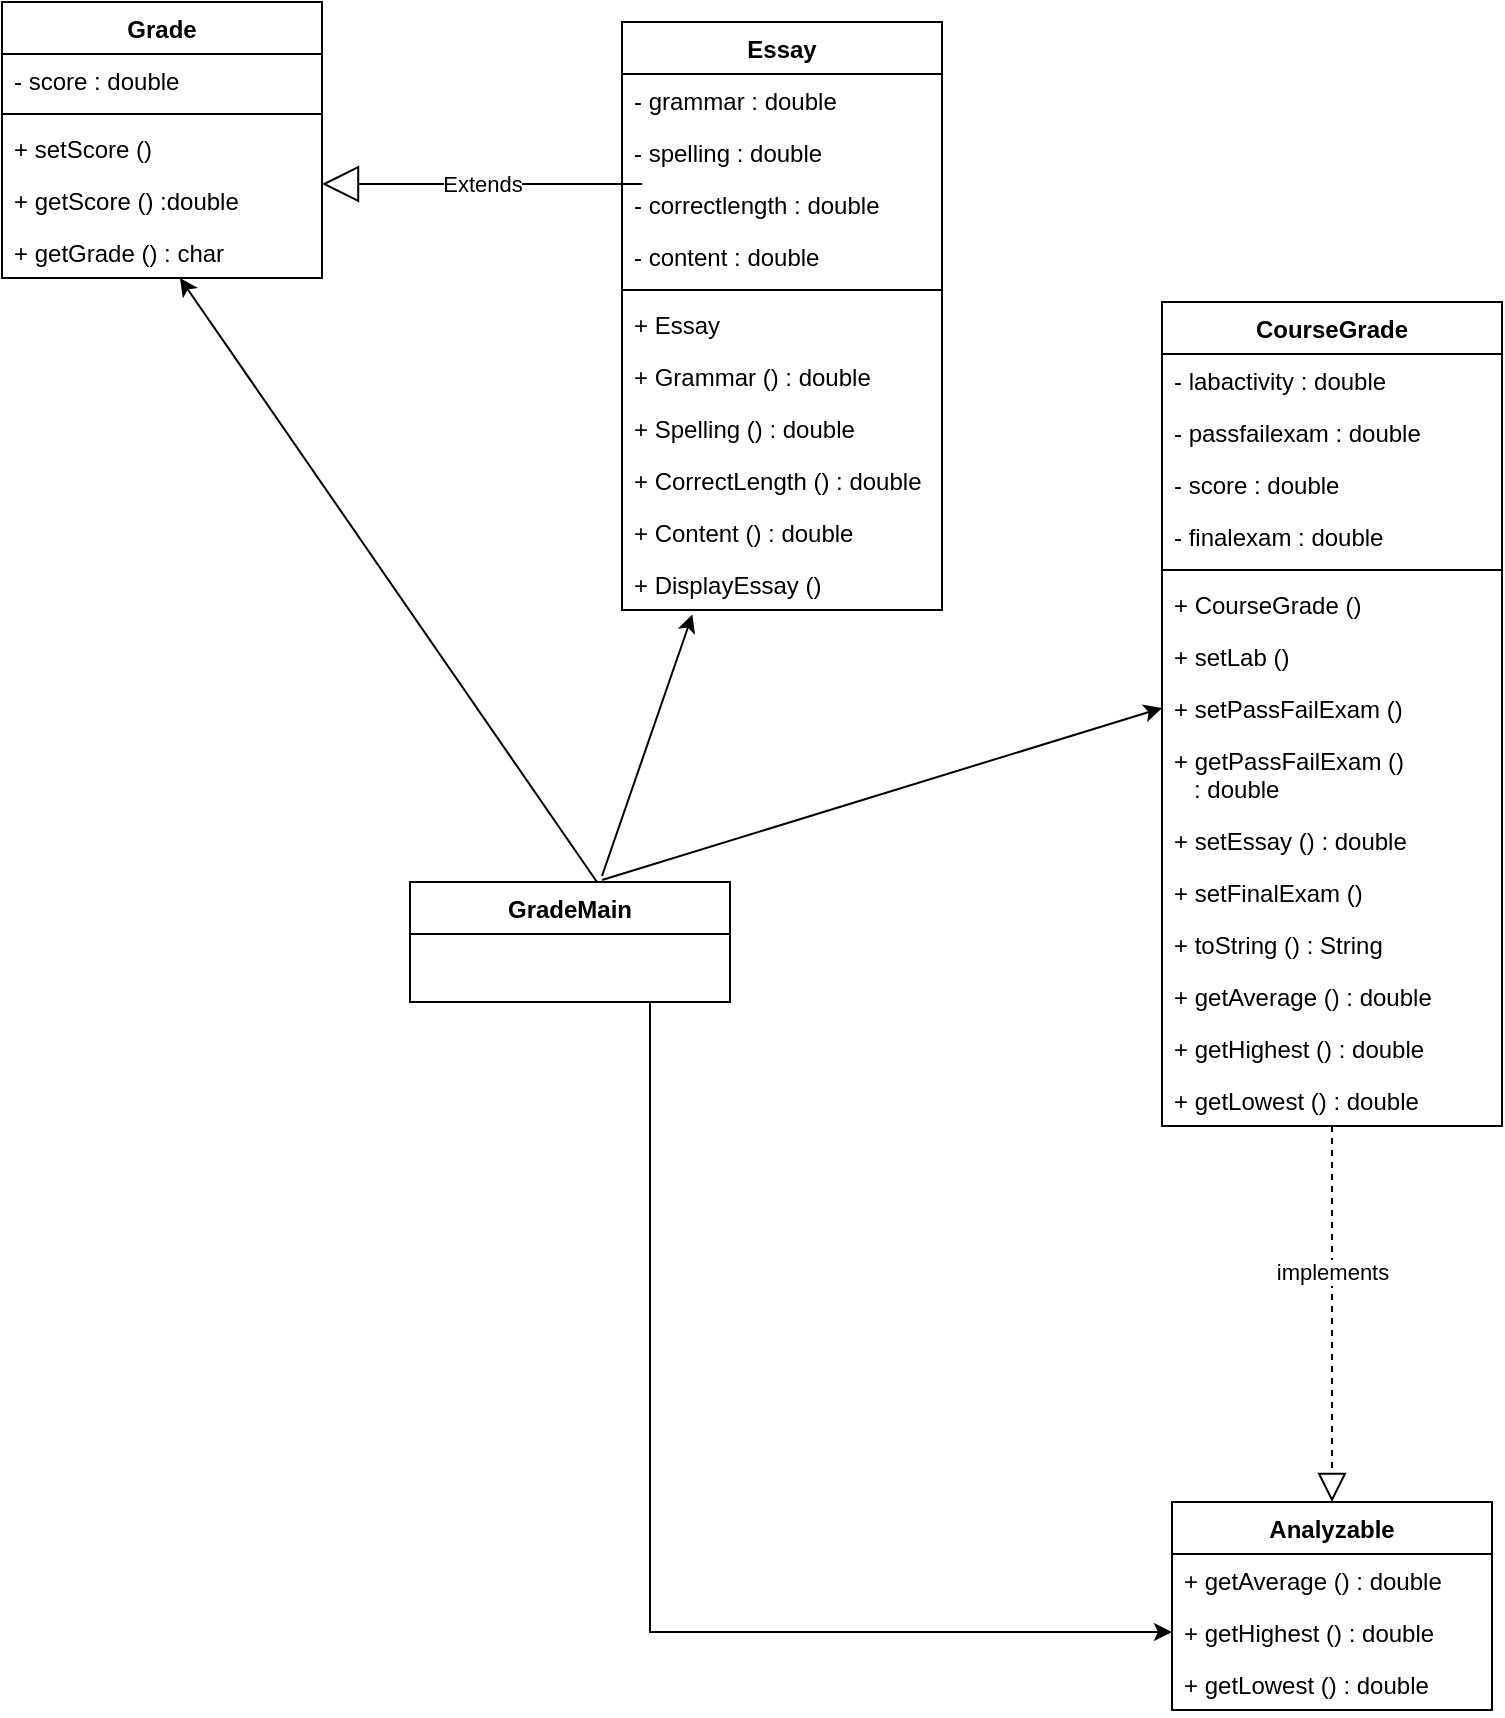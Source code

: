 <mxfile version="13.10.4" type="github">
  <diagram id="C5RBs43oDa-KdzZeNtuy" name="Page-1">
    <mxGraphModel dx="2483" dy="985" grid="1" gridSize="10" guides="1" tooltips="1" connect="1" arrows="1" fold="1" page="1" pageScale="1" pageWidth="827" pageHeight="1169" math="0" shadow="0">
      <root>
        <mxCell id="WIyWlLk6GJQsqaUBKTNV-0" />
        <mxCell id="WIyWlLk6GJQsqaUBKTNV-1" parent="WIyWlLk6GJQsqaUBKTNV-0" />
        <mxCell id="63ywI9TR2KwuFok0s2s4-0" value="Grade" style="swimlane;fontStyle=1;align=center;verticalAlign=top;childLayout=stackLayout;horizontal=1;startSize=26;horizontalStack=0;resizeParent=1;resizeParentMax=0;resizeLast=0;collapsible=1;marginBottom=0;" vertex="1" parent="WIyWlLk6GJQsqaUBKTNV-1">
          <mxGeometry x="50" y="70" width="160" height="138" as="geometry" />
        </mxCell>
        <mxCell id="63ywI9TR2KwuFok0s2s4-1" value="- score : double" style="text;strokeColor=none;fillColor=none;align=left;verticalAlign=top;spacingLeft=4;spacingRight=4;overflow=hidden;rotatable=0;points=[[0,0.5],[1,0.5]];portConstraint=eastwest;" vertex="1" parent="63ywI9TR2KwuFok0s2s4-0">
          <mxGeometry y="26" width="160" height="26" as="geometry" />
        </mxCell>
        <mxCell id="63ywI9TR2KwuFok0s2s4-2" value="" style="line;strokeWidth=1;fillColor=none;align=left;verticalAlign=middle;spacingTop=-1;spacingLeft=3;spacingRight=3;rotatable=0;labelPosition=right;points=[];portConstraint=eastwest;" vertex="1" parent="63ywI9TR2KwuFok0s2s4-0">
          <mxGeometry y="52" width="160" height="8" as="geometry" />
        </mxCell>
        <mxCell id="63ywI9TR2KwuFok0s2s4-6" value="+ setScore () " style="text;strokeColor=none;fillColor=none;align=left;verticalAlign=top;spacingLeft=4;spacingRight=4;overflow=hidden;rotatable=0;points=[[0,0.5],[1,0.5]];portConstraint=eastwest;" vertex="1" parent="63ywI9TR2KwuFok0s2s4-0">
          <mxGeometry y="60" width="160" height="26" as="geometry" />
        </mxCell>
        <mxCell id="63ywI9TR2KwuFok0s2s4-7" value="+ getScore () :double" style="text;strokeColor=none;fillColor=none;align=left;verticalAlign=top;spacingLeft=4;spacingRight=4;overflow=hidden;rotatable=0;points=[[0,0.5],[1,0.5]];portConstraint=eastwest;" vertex="1" parent="63ywI9TR2KwuFok0s2s4-0">
          <mxGeometry y="86" width="160" height="26" as="geometry" />
        </mxCell>
        <mxCell id="63ywI9TR2KwuFok0s2s4-8" value="+ getGrade () : char" style="text;strokeColor=none;fillColor=none;align=left;verticalAlign=top;spacingLeft=4;spacingRight=4;overflow=hidden;rotatable=0;points=[[0,0.5],[1,0.5]];portConstraint=eastwest;" vertex="1" parent="63ywI9TR2KwuFok0s2s4-0">
          <mxGeometry y="112" width="160" height="26" as="geometry" />
        </mxCell>
        <mxCell id="63ywI9TR2KwuFok0s2s4-15" value="Essay" style="swimlane;fontStyle=1;align=center;verticalAlign=top;childLayout=stackLayout;horizontal=1;startSize=26;horizontalStack=0;resizeParent=1;resizeParentMax=0;resizeLast=0;collapsible=1;marginBottom=0;" vertex="1" parent="WIyWlLk6GJQsqaUBKTNV-1">
          <mxGeometry x="360" y="80" width="160" height="294" as="geometry" />
        </mxCell>
        <mxCell id="63ywI9TR2KwuFok0s2s4-16" value="- grammar : double" style="text;strokeColor=none;fillColor=none;align=left;verticalAlign=top;spacingLeft=4;spacingRight=4;overflow=hidden;rotatable=0;points=[[0,0.5],[1,0.5]];portConstraint=eastwest;" vertex="1" parent="63ywI9TR2KwuFok0s2s4-15">
          <mxGeometry y="26" width="160" height="26" as="geometry" />
        </mxCell>
        <mxCell id="63ywI9TR2KwuFok0s2s4-18" value="- spelling : double" style="text;strokeColor=none;fillColor=none;align=left;verticalAlign=top;spacingLeft=4;spacingRight=4;overflow=hidden;rotatable=0;points=[[0,0.5],[1,0.5]];portConstraint=eastwest;" vertex="1" parent="63ywI9TR2KwuFok0s2s4-15">
          <mxGeometry y="52" width="160" height="26" as="geometry" />
        </mxCell>
        <mxCell id="63ywI9TR2KwuFok0s2s4-51" value="- correctlength : double" style="text;strokeColor=none;fillColor=none;align=left;verticalAlign=top;spacingLeft=4;spacingRight=4;overflow=hidden;rotatable=0;points=[[0,0.5],[1,0.5]];portConstraint=eastwest;" vertex="1" parent="63ywI9TR2KwuFok0s2s4-15">
          <mxGeometry y="78" width="160" height="26" as="geometry" />
        </mxCell>
        <mxCell id="63ywI9TR2KwuFok0s2s4-50" value="- content : double" style="text;strokeColor=none;fillColor=none;align=left;verticalAlign=top;spacingLeft=4;spacingRight=4;overflow=hidden;rotatable=0;points=[[0,0.5],[1,0.5]];portConstraint=eastwest;" vertex="1" parent="63ywI9TR2KwuFok0s2s4-15">
          <mxGeometry y="104" width="160" height="26" as="geometry" />
        </mxCell>
        <mxCell id="63ywI9TR2KwuFok0s2s4-17" value="" style="line;strokeWidth=1;fillColor=none;align=left;verticalAlign=middle;spacingTop=-1;spacingLeft=3;spacingRight=3;rotatable=0;labelPosition=right;points=[];portConstraint=eastwest;" vertex="1" parent="63ywI9TR2KwuFok0s2s4-15">
          <mxGeometry y="130" width="160" height="8" as="geometry" />
        </mxCell>
        <mxCell id="63ywI9TR2KwuFok0s2s4-19" value="+ Essay" style="text;strokeColor=none;fillColor=none;align=left;verticalAlign=top;spacingLeft=4;spacingRight=4;overflow=hidden;rotatable=0;points=[[0,0.5],[1,0.5]];portConstraint=eastwest;" vertex="1" parent="63ywI9TR2KwuFok0s2s4-15">
          <mxGeometry y="138" width="160" height="26" as="geometry" />
        </mxCell>
        <mxCell id="63ywI9TR2KwuFok0s2s4-20" value="+ Grammar () : double" style="text;strokeColor=none;fillColor=none;align=left;verticalAlign=top;spacingLeft=4;spacingRight=4;overflow=hidden;rotatable=0;points=[[0,0.5],[1,0.5]];portConstraint=eastwest;" vertex="1" parent="63ywI9TR2KwuFok0s2s4-15">
          <mxGeometry y="164" width="160" height="26" as="geometry" />
        </mxCell>
        <mxCell id="63ywI9TR2KwuFok0s2s4-21" value="+ Spelling () : double" style="text;strokeColor=none;fillColor=none;align=left;verticalAlign=top;spacingLeft=4;spacingRight=4;overflow=hidden;rotatable=0;points=[[0,0.5],[1,0.5]];portConstraint=eastwest;" vertex="1" parent="63ywI9TR2KwuFok0s2s4-15">
          <mxGeometry y="190" width="160" height="26" as="geometry" />
        </mxCell>
        <mxCell id="63ywI9TR2KwuFok0s2s4-52" value="+ CorrectLength () : double" style="text;strokeColor=none;fillColor=none;align=left;verticalAlign=top;spacingLeft=4;spacingRight=4;overflow=hidden;rotatable=0;points=[[0,0.5],[1,0.5]];portConstraint=eastwest;" vertex="1" parent="63ywI9TR2KwuFok0s2s4-15">
          <mxGeometry y="216" width="160" height="26" as="geometry" />
        </mxCell>
        <mxCell id="63ywI9TR2KwuFok0s2s4-53" value="+ Content () : double" style="text;strokeColor=none;fillColor=none;align=left;verticalAlign=top;spacingLeft=4;spacingRight=4;overflow=hidden;rotatable=0;points=[[0,0.5],[1,0.5]];portConstraint=eastwest;" vertex="1" parent="63ywI9TR2KwuFok0s2s4-15">
          <mxGeometry y="242" width="160" height="26" as="geometry" />
        </mxCell>
        <mxCell id="63ywI9TR2KwuFok0s2s4-54" value="+ DisplayEssay ()" style="text;strokeColor=none;fillColor=none;align=left;verticalAlign=top;spacingLeft=4;spacingRight=4;overflow=hidden;rotatable=0;points=[[0,0.5],[1,0.5]];portConstraint=eastwest;" vertex="1" parent="63ywI9TR2KwuFok0s2s4-15">
          <mxGeometry y="268" width="160" height="26" as="geometry" />
        </mxCell>
        <mxCell id="63ywI9TR2KwuFok0s2s4-25" value="Extends" style="endArrow=block;endSize=16;endFill=0;html=1;entryX=1;entryY=0.5;entryDx=0;entryDy=0;exitX=0.063;exitY=0.115;exitDx=0;exitDy=0;exitPerimeter=0;" edge="1" parent="WIyWlLk6GJQsqaUBKTNV-1" source="63ywI9TR2KwuFok0s2s4-51">
          <mxGeometry width="160" relative="1" as="geometry">
            <mxPoint x="350" y="160" as="sourcePoint" />
            <mxPoint x="210" y="161" as="targetPoint" />
          </mxGeometry>
        </mxCell>
        <mxCell id="63ywI9TR2KwuFok0s2s4-26" value="CourseGrade" style="swimlane;fontStyle=1;align=center;verticalAlign=top;childLayout=stackLayout;horizontal=1;startSize=26;horizontalStack=0;resizeParent=1;resizeParentMax=0;resizeLast=0;collapsible=1;marginBottom=0;" vertex="1" parent="WIyWlLk6GJQsqaUBKTNV-1">
          <mxGeometry x="630" y="220" width="170" height="412" as="geometry" />
        </mxCell>
        <mxCell id="63ywI9TR2KwuFok0s2s4-27" value="- labactivity : double" style="text;strokeColor=none;fillColor=none;align=left;verticalAlign=top;spacingLeft=4;spacingRight=4;overflow=hidden;rotatable=0;points=[[0,0.5],[1,0.5]];portConstraint=eastwest;" vertex="1" parent="63ywI9TR2KwuFok0s2s4-26">
          <mxGeometry y="26" width="170" height="26" as="geometry" />
        </mxCell>
        <mxCell id="63ywI9TR2KwuFok0s2s4-29" value="- passfailexam : double" style="text;strokeColor=none;fillColor=none;align=left;verticalAlign=top;spacingLeft=4;spacingRight=4;overflow=hidden;rotatable=0;points=[[0,0.5],[1,0.5]];portConstraint=eastwest;" vertex="1" parent="63ywI9TR2KwuFok0s2s4-26">
          <mxGeometry y="52" width="170" height="26" as="geometry" />
        </mxCell>
        <mxCell id="63ywI9TR2KwuFok0s2s4-30" value="- score : double" style="text;strokeColor=none;fillColor=none;align=left;verticalAlign=top;spacingLeft=4;spacingRight=4;overflow=hidden;rotatable=0;points=[[0,0.5],[1,0.5]];portConstraint=eastwest;" vertex="1" parent="63ywI9TR2KwuFok0s2s4-26">
          <mxGeometry y="78" width="170" height="26" as="geometry" />
        </mxCell>
        <mxCell id="63ywI9TR2KwuFok0s2s4-55" value="- finalexam : double" style="text;strokeColor=none;fillColor=none;align=left;verticalAlign=top;spacingLeft=4;spacingRight=4;overflow=hidden;rotatable=0;points=[[0,0.5],[1,0.5]];portConstraint=eastwest;" vertex="1" parent="63ywI9TR2KwuFok0s2s4-26">
          <mxGeometry y="104" width="170" height="26" as="geometry" />
        </mxCell>
        <mxCell id="63ywI9TR2KwuFok0s2s4-28" value="" style="line;strokeWidth=1;fillColor=none;align=left;verticalAlign=middle;spacingTop=-1;spacingLeft=3;spacingRight=3;rotatable=0;labelPosition=right;points=[];portConstraint=eastwest;" vertex="1" parent="63ywI9TR2KwuFok0s2s4-26">
          <mxGeometry y="130" width="170" height="8" as="geometry" />
        </mxCell>
        <mxCell id="63ywI9TR2KwuFok0s2s4-31" value="+ CourseGrade ()" style="text;strokeColor=none;fillColor=none;align=left;verticalAlign=top;spacingLeft=4;spacingRight=4;overflow=hidden;rotatable=0;points=[[0,0.5],[1,0.5]];portConstraint=eastwest;" vertex="1" parent="63ywI9TR2KwuFok0s2s4-26">
          <mxGeometry y="138" width="170" height="26" as="geometry" />
        </mxCell>
        <mxCell id="63ywI9TR2KwuFok0s2s4-62" value="+ setLab ()" style="text;strokeColor=none;fillColor=none;align=left;verticalAlign=top;spacingLeft=4;spacingRight=4;overflow=hidden;rotatable=0;points=[[0,0.5],[1,0.5]];portConstraint=eastwest;" vertex="1" parent="63ywI9TR2KwuFok0s2s4-26">
          <mxGeometry y="164" width="170" height="26" as="geometry" />
        </mxCell>
        <mxCell id="63ywI9TR2KwuFok0s2s4-32" value="+ setPassFailExam ()" style="text;strokeColor=none;fillColor=none;align=left;verticalAlign=top;spacingLeft=4;spacingRight=4;overflow=hidden;rotatable=0;points=[[0,0.5],[1,0.5]];portConstraint=eastwest;" vertex="1" parent="63ywI9TR2KwuFok0s2s4-26">
          <mxGeometry y="190" width="170" height="26" as="geometry" />
        </mxCell>
        <mxCell id="63ywI9TR2KwuFok0s2s4-33" value="+ getPassFailExam () &#xa;   : double" style="text;strokeColor=none;fillColor=none;align=left;verticalAlign=top;spacingLeft=4;spacingRight=4;overflow=hidden;rotatable=0;points=[[0,0.5],[1,0.5]];portConstraint=eastwest;" vertex="1" parent="63ywI9TR2KwuFok0s2s4-26">
          <mxGeometry y="216" width="170" height="40" as="geometry" />
        </mxCell>
        <mxCell id="63ywI9TR2KwuFok0s2s4-56" value="+ setEssay () : double" style="text;strokeColor=none;fillColor=none;align=left;verticalAlign=top;spacingLeft=4;spacingRight=4;overflow=hidden;rotatable=0;points=[[0,0.5],[1,0.5]];portConstraint=eastwest;" vertex="1" parent="63ywI9TR2KwuFok0s2s4-26">
          <mxGeometry y="256" width="170" height="26" as="geometry" />
        </mxCell>
        <mxCell id="63ywI9TR2KwuFok0s2s4-57" value="+ setFinalExam ()" style="text;strokeColor=none;fillColor=none;align=left;verticalAlign=top;spacingLeft=4;spacingRight=4;overflow=hidden;rotatable=0;points=[[0,0.5],[1,0.5]];portConstraint=eastwest;" vertex="1" parent="63ywI9TR2KwuFok0s2s4-26">
          <mxGeometry y="282" width="170" height="26" as="geometry" />
        </mxCell>
        <mxCell id="63ywI9TR2KwuFok0s2s4-58" value="+ toString () : String" style="text;strokeColor=none;fillColor=none;align=left;verticalAlign=top;spacingLeft=4;spacingRight=4;overflow=hidden;rotatable=0;points=[[0,0.5],[1,0.5]];portConstraint=eastwest;" vertex="1" parent="63ywI9TR2KwuFok0s2s4-26">
          <mxGeometry y="308" width="170" height="26" as="geometry" />
        </mxCell>
        <mxCell id="63ywI9TR2KwuFok0s2s4-59" value="+ getAverage () : double" style="text;strokeColor=none;fillColor=none;align=left;verticalAlign=top;spacingLeft=4;spacingRight=4;overflow=hidden;rotatable=0;points=[[0,0.5],[1,0.5]];portConstraint=eastwest;" vertex="1" parent="63ywI9TR2KwuFok0s2s4-26">
          <mxGeometry y="334" width="170" height="26" as="geometry" />
        </mxCell>
        <mxCell id="63ywI9TR2KwuFok0s2s4-60" value="+ getHighest () : double" style="text;strokeColor=none;fillColor=none;align=left;verticalAlign=top;spacingLeft=4;spacingRight=4;overflow=hidden;rotatable=0;points=[[0,0.5],[1,0.5]];portConstraint=eastwest;" vertex="1" parent="63ywI9TR2KwuFok0s2s4-26">
          <mxGeometry y="360" width="170" height="26" as="geometry" />
        </mxCell>
        <mxCell id="63ywI9TR2KwuFok0s2s4-64" value="+ getLowest () : double" style="text;strokeColor=none;fillColor=none;align=left;verticalAlign=top;spacingLeft=4;spacingRight=4;overflow=hidden;rotatable=0;points=[[0,0.5],[1,0.5]];portConstraint=eastwest;" vertex="1" parent="63ywI9TR2KwuFok0s2s4-26">
          <mxGeometry y="386" width="170" height="26" as="geometry" />
        </mxCell>
        <mxCell id="63ywI9TR2KwuFok0s2s4-39" value="" style="endArrow=classic;html=1;exitX=0.587;exitY=0.01;exitDx=0;exitDy=0;exitPerimeter=0;" edge="1" parent="WIyWlLk6GJQsqaUBKTNV-1" source="63ywI9TR2KwuFok0s2s4-46" target="63ywI9TR2KwuFok0s2s4-8">
          <mxGeometry width="50" height="50" relative="1" as="geometry">
            <mxPoint x="350" y="505" as="sourcePoint" />
            <mxPoint x="169.2" y="259.792" as="targetPoint" />
          </mxGeometry>
        </mxCell>
        <mxCell id="63ywI9TR2KwuFok0s2s4-40" value="" style="endArrow=classic;html=1;entryX=0.22;entryY=1.085;entryDx=0;entryDy=0;entryPerimeter=0;" edge="1" parent="WIyWlLk6GJQsqaUBKTNV-1" target="63ywI9TR2KwuFok0s2s4-54">
          <mxGeometry width="50" height="50" relative="1" as="geometry">
            <mxPoint x="350" y="507" as="sourcePoint" />
            <mxPoint x="180" y="330" as="targetPoint" />
          </mxGeometry>
        </mxCell>
        <mxCell id="63ywI9TR2KwuFok0s2s4-41" value="" style="endArrow=classic;html=1;entryX=0;entryY=0.5;entryDx=0;entryDy=0;" edge="1" parent="WIyWlLk6GJQsqaUBKTNV-1" target="63ywI9TR2KwuFok0s2s4-32">
          <mxGeometry width="50" height="50" relative="1" as="geometry">
            <mxPoint x="350" y="509" as="sourcePoint" />
            <mxPoint x="450" y="270" as="targetPoint" />
          </mxGeometry>
        </mxCell>
        <mxCell id="63ywI9TR2KwuFok0s2s4-73" style="edgeStyle=orthogonalEdgeStyle;rounded=0;orthogonalLoop=1;jettySize=auto;html=1;exitX=0.75;exitY=1;exitDx=0;exitDy=0;entryX=0;entryY=0.5;entryDx=0;entryDy=0;" edge="1" parent="WIyWlLk6GJQsqaUBKTNV-1" source="63ywI9TR2KwuFok0s2s4-46" target="63ywI9TR2KwuFok0s2s4-68">
          <mxGeometry relative="1" as="geometry" />
        </mxCell>
        <mxCell id="63ywI9TR2KwuFok0s2s4-46" value="GradeMain" style="swimlane;fontStyle=1;align=center;verticalAlign=top;childLayout=stackLayout;horizontal=1;startSize=26;horizontalStack=0;resizeParent=1;resizeParentMax=0;resizeLast=0;collapsible=1;marginBottom=0;strokeColor=#000000;fillColor=#FFFFFF;" vertex="1" parent="WIyWlLk6GJQsqaUBKTNV-1">
          <mxGeometry x="254" y="510" width="160" height="60" as="geometry" />
        </mxCell>
        <mxCell id="63ywI9TR2KwuFok0s2s4-65" value="Analyzable" style="swimlane;fontStyle=1;align=center;verticalAlign=top;childLayout=stackLayout;horizontal=1;startSize=26;horizontalStack=0;resizeParent=1;resizeParentMax=0;resizeLast=0;collapsible=1;marginBottom=0;strokeColor=#000000;fillColor=#FFFFFF;" vertex="1" parent="WIyWlLk6GJQsqaUBKTNV-1">
          <mxGeometry x="635" y="820" width="160" height="104" as="geometry" />
        </mxCell>
        <mxCell id="63ywI9TR2KwuFok0s2s4-66" value="+ getAverage () : double" style="text;strokeColor=none;fillColor=none;align=left;verticalAlign=top;spacingLeft=4;spacingRight=4;overflow=hidden;rotatable=0;points=[[0,0.5],[1,0.5]];portConstraint=eastwest;" vertex="1" parent="63ywI9TR2KwuFok0s2s4-65">
          <mxGeometry y="26" width="160" height="26" as="geometry" />
        </mxCell>
        <mxCell id="63ywI9TR2KwuFok0s2s4-68" value="+ getHighest () : double" style="text;strokeColor=none;fillColor=none;align=left;verticalAlign=top;spacingLeft=4;spacingRight=4;overflow=hidden;rotatable=0;points=[[0,0.5],[1,0.5]];portConstraint=eastwest;" vertex="1" parent="63ywI9TR2KwuFok0s2s4-65">
          <mxGeometry y="52" width="160" height="26" as="geometry" />
        </mxCell>
        <mxCell id="63ywI9TR2KwuFok0s2s4-69" value="+ getLowest () : double" style="text;strokeColor=none;fillColor=none;align=left;verticalAlign=top;spacingLeft=4;spacingRight=4;overflow=hidden;rotatable=0;points=[[0,0.5],[1,0.5]];portConstraint=eastwest;" vertex="1" parent="63ywI9TR2KwuFok0s2s4-65">
          <mxGeometry y="78" width="160" height="26" as="geometry" />
        </mxCell>
        <mxCell id="63ywI9TR2KwuFok0s2s4-71" value="" style="endArrow=block;dashed=1;endFill=0;endSize=12;html=1;" edge="1" parent="WIyWlLk6GJQsqaUBKTNV-1" source="63ywI9TR2KwuFok0s2s4-64" target="63ywI9TR2KwuFok0s2s4-65">
          <mxGeometry width="160" relative="1" as="geometry">
            <mxPoint x="580" y="810" as="sourcePoint" />
            <mxPoint x="740" y="810" as="targetPoint" />
          </mxGeometry>
        </mxCell>
        <mxCell id="63ywI9TR2KwuFok0s2s4-72" value="implements" style="edgeLabel;html=1;align=center;verticalAlign=middle;resizable=0;points=[];" vertex="1" connectable="0" parent="63ywI9TR2KwuFok0s2s4-71">
          <mxGeometry x="-0.228" relative="1" as="geometry">
            <mxPoint as="offset" />
          </mxGeometry>
        </mxCell>
      </root>
    </mxGraphModel>
  </diagram>
</mxfile>
